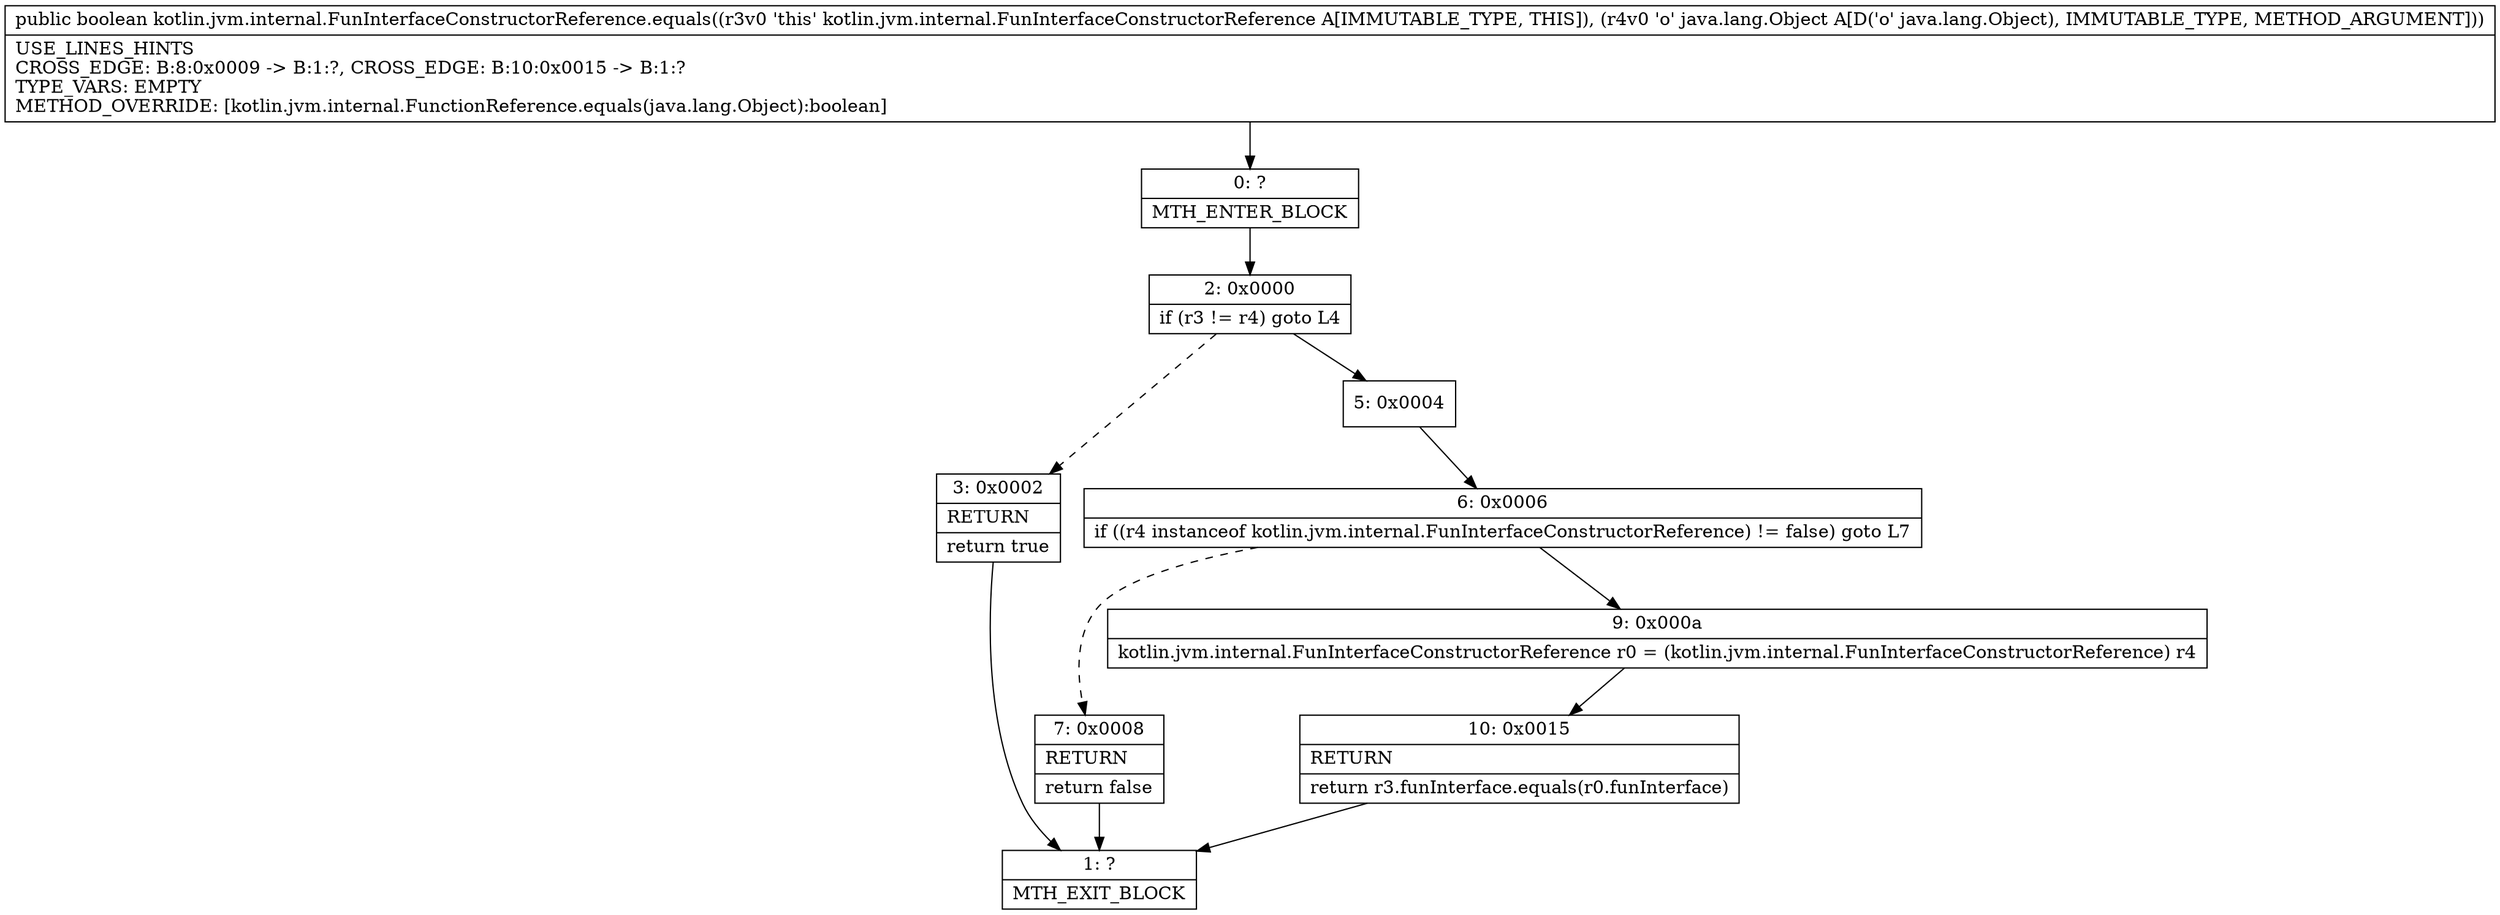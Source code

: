 digraph "CFG forkotlin.jvm.internal.FunInterfaceConstructorReference.equals(Ljava\/lang\/Object;)Z" {
Node_0 [shape=record,label="{0\:\ ?|MTH_ENTER_BLOCK\l}"];
Node_2 [shape=record,label="{2\:\ 0x0000|if (r3 != r4) goto L4\l}"];
Node_3 [shape=record,label="{3\:\ 0x0002|RETURN\l|return true\l}"];
Node_1 [shape=record,label="{1\:\ ?|MTH_EXIT_BLOCK\l}"];
Node_5 [shape=record,label="{5\:\ 0x0004}"];
Node_6 [shape=record,label="{6\:\ 0x0006|if ((r4 instanceof kotlin.jvm.internal.FunInterfaceConstructorReference) != false) goto L7\l}"];
Node_7 [shape=record,label="{7\:\ 0x0008|RETURN\l|return false\l}"];
Node_9 [shape=record,label="{9\:\ 0x000a|kotlin.jvm.internal.FunInterfaceConstructorReference r0 = (kotlin.jvm.internal.FunInterfaceConstructorReference) r4\l}"];
Node_10 [shape=record,label="{10\:\ 0x0015|RETURN\l|return r3.funInterface.equals(r0.funInterface)\l}"];
MethodNode[shape=record,label="{public boolean kotlin.jvm.internal.FunInterfaceConstructorReference.equals((r3v0 'this' kotlin.jvm.internal.FunInterfaceConstructorReference A[IMMUTABLE_TYPE, THIS]), (r4v0 'o' java.lang.Object A[D('o' java.lang.Object), IMMUTABLE_TYPE, METHOD_ARGUMENT]))  | USE_LINES_HINTS\lCROSS_EDGE: B:8:0x0009 \-\> B:1:?, CROSS_EDGE: B:10:0x0015 \-\> B:1:?\lTYPE_VARS: EMPTY\lMETHOD_OVERRIDE: [kotlin.jvm.internal.FunctionReference.equals(java.lang.Object):boolean]\l}"];
MethodNode -> Node_0;Node_0 -> Node_2;
Node_2 -> Node_3[style=dashed];
Node_2 -> Node_5;
Node_3 -> Node_1;
Node_5 -> Node_6;
Node_6 -> Node_7[style=dashed];
Node_6 -> Node_9;
Node_7 -> Node_1;
Node_9 -> Node_10;
Node_10 -> Node_1;
}

